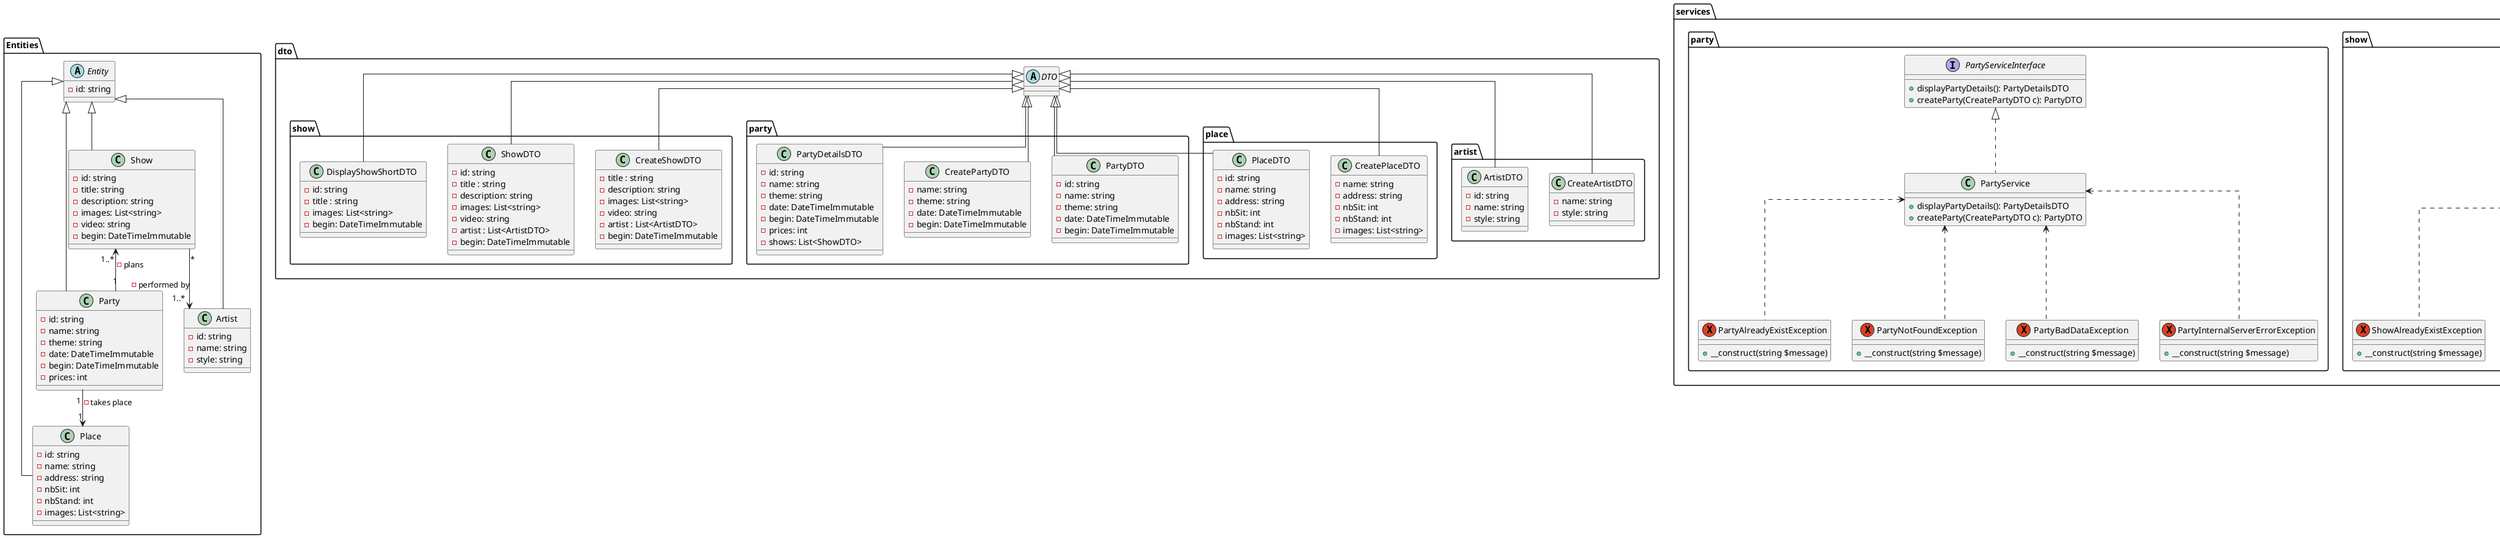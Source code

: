 @startuml
package Entities{
abstract Entity{
    -id: string
}

class "Show"{
    -id: string
    -title: string
    -description: string
    -images: List<string>
    -video: string
    -begin: DateTimeImmutable
}

class "Place"{
    -id: string
    -name: string
    -address: string
    -nbSit: int
    -nbStand: int
    -images: List<string>
}

class "Party"{
    -id: string
    -name: string
    -theme: string
    -date: DateTimeImmutable
    -begin: DateTimeImmutable
    -prices: int
}

class Artist {
    -id: string
    -name: string
    -style: string
}
"Show" "1..*"<--"1" "Party" : -plans

"Party" "1"-->"1" "Place" : -takes place

"Show" "*"-->"1..*" "Artist" : -performed by

"Entity" <|-- "Show"
"Entity" <|-- "Place"
"Entity" <|-- "Party"
"Entity" <|-- "Artist"
}
package "dto" {
abstract DTO {
}
package "show"{

    class CreateShowDTO{
        -title : string
        -description: string
        -images: List<string>
        -video: string
        -artist : List<ArtistDTO>
        -begin: DateTimeImmutable
    }
    class ShowDTO{
        -id: string
        -title : string
        -description: string
        -images: List<string>
        -video: string
        -artist : List<ArtistDTO>
        -begin: DateTimeImmutable
    }
    class DisplayShowShortDTO{
        -id: string
        -title : string
        -images: List<string>
        -begin: DateTimeImmutable
    }
}
package "party" {
    class PartyDTO {
        -id: string
        -name: string
        -theme: string
        -date: DateTimeImmutable
        -begin: DateTimeImmutable
    }
    class CreatePartyDTO {
        -name: string
        -theme: string
        -date: DateTimeImmutable
        -begin: DateTimeImmutable
    }
    class PartyDetailsDTO {
        -id: string
        -name: string
        -theme: string
        -date: DateTimeImmutable
        -begin: DateTimeImmutable
        -prices: int
        -shows: List<ShowDTO>
    }

}

package "place"{
    class "CreatePlaceDTO"{
        -name: string
        -address: string
        -nbSit: int
        -nbStand: int
        -images: List<string>
    }

    class "PlaceDTO"{
        -id: string
        -name: string
        -address: string
        -nbSit: int
        -nbStand: int
        -images: List<string>
    }
}

package "artist"{
    class "CreateArtistDTO"{
        -name: string
        -style: string
    }
    class "ArtistDTO"{
        -id: string
        -name: string
        -style: string
    }
}

DTO <|-- CreateShowDTO
DTO <|-- ShowDTO
DTO <|-- DisplayShowShortDTO
DTO <|-- PartyDTO
DTO <|-- CreatePartyDTO
DTO <|-- PartyDetailsDTO
DTO <|-- CreatePlaceDTO
DTO <|-- PlaceDTO
DTO <|-- CreateArtistDTO
DTO <|-- ArtistDTO
}

package "services" {
    package "show"{
        interface ShowServiceInterface{
            + displayShows() : DisplayShowShortDTO
            + createShow(createShowDTO c): ShowDTO
        }

        class ShowService implements ShowServiceInterface{
            + displayShows() : DisplayShowShortDTO
            + createShow(createShowDTO c): ShowDTO
        }

        exception ShowAlreadyExistException{
            + __construct(string $message)
        }
        exception ShowNotFoundException{
            + __construct(string $message)
        }
        exception ShowBadDataException{
            + __construct(string $message)
        }
        exception ShowInternalServerErrorException{
            + __construct(string $message)
        }
        ShowService <.. ShowAlreadyExistException
        ShowService <.. ShowNotFoundException
        ShowService <.. ShowBadDataException
        ShowService <.. ShowInternalServerErrorException
    }

    package "party" {
        interface PartyServiceInterface {
            +displayPartyDetails(): PartyDetailsDTO
            +createParty(CreatePartyDTO c): PartyDTO
        }
        class PartyService implements PartyServiceInterface{
                +displayPartyDetails(): PartyDetailsDTO
                +createParty(CreatePartyDTO c): PartyDTO
        }
        exception PartyAlreadyExistException{
                + __construct(string $message)
        }
        exception PartyNotFoundException{
                + __construct(string $message)
        }
        exception PartyBadDataException{
                + __construct(string $message)
        }
        exception PartyInternalServerErrorException{
                + __construct(string $message)
        }
        PartyService <.. PartyAlreadyExistException
        PartyService <.. PartyNotFoundException
        PartyService <.. PartyBadDataException
        PartyService <.. PartyInternalServerErrorException
    }
}


skinparam linetype ortho


@enduml